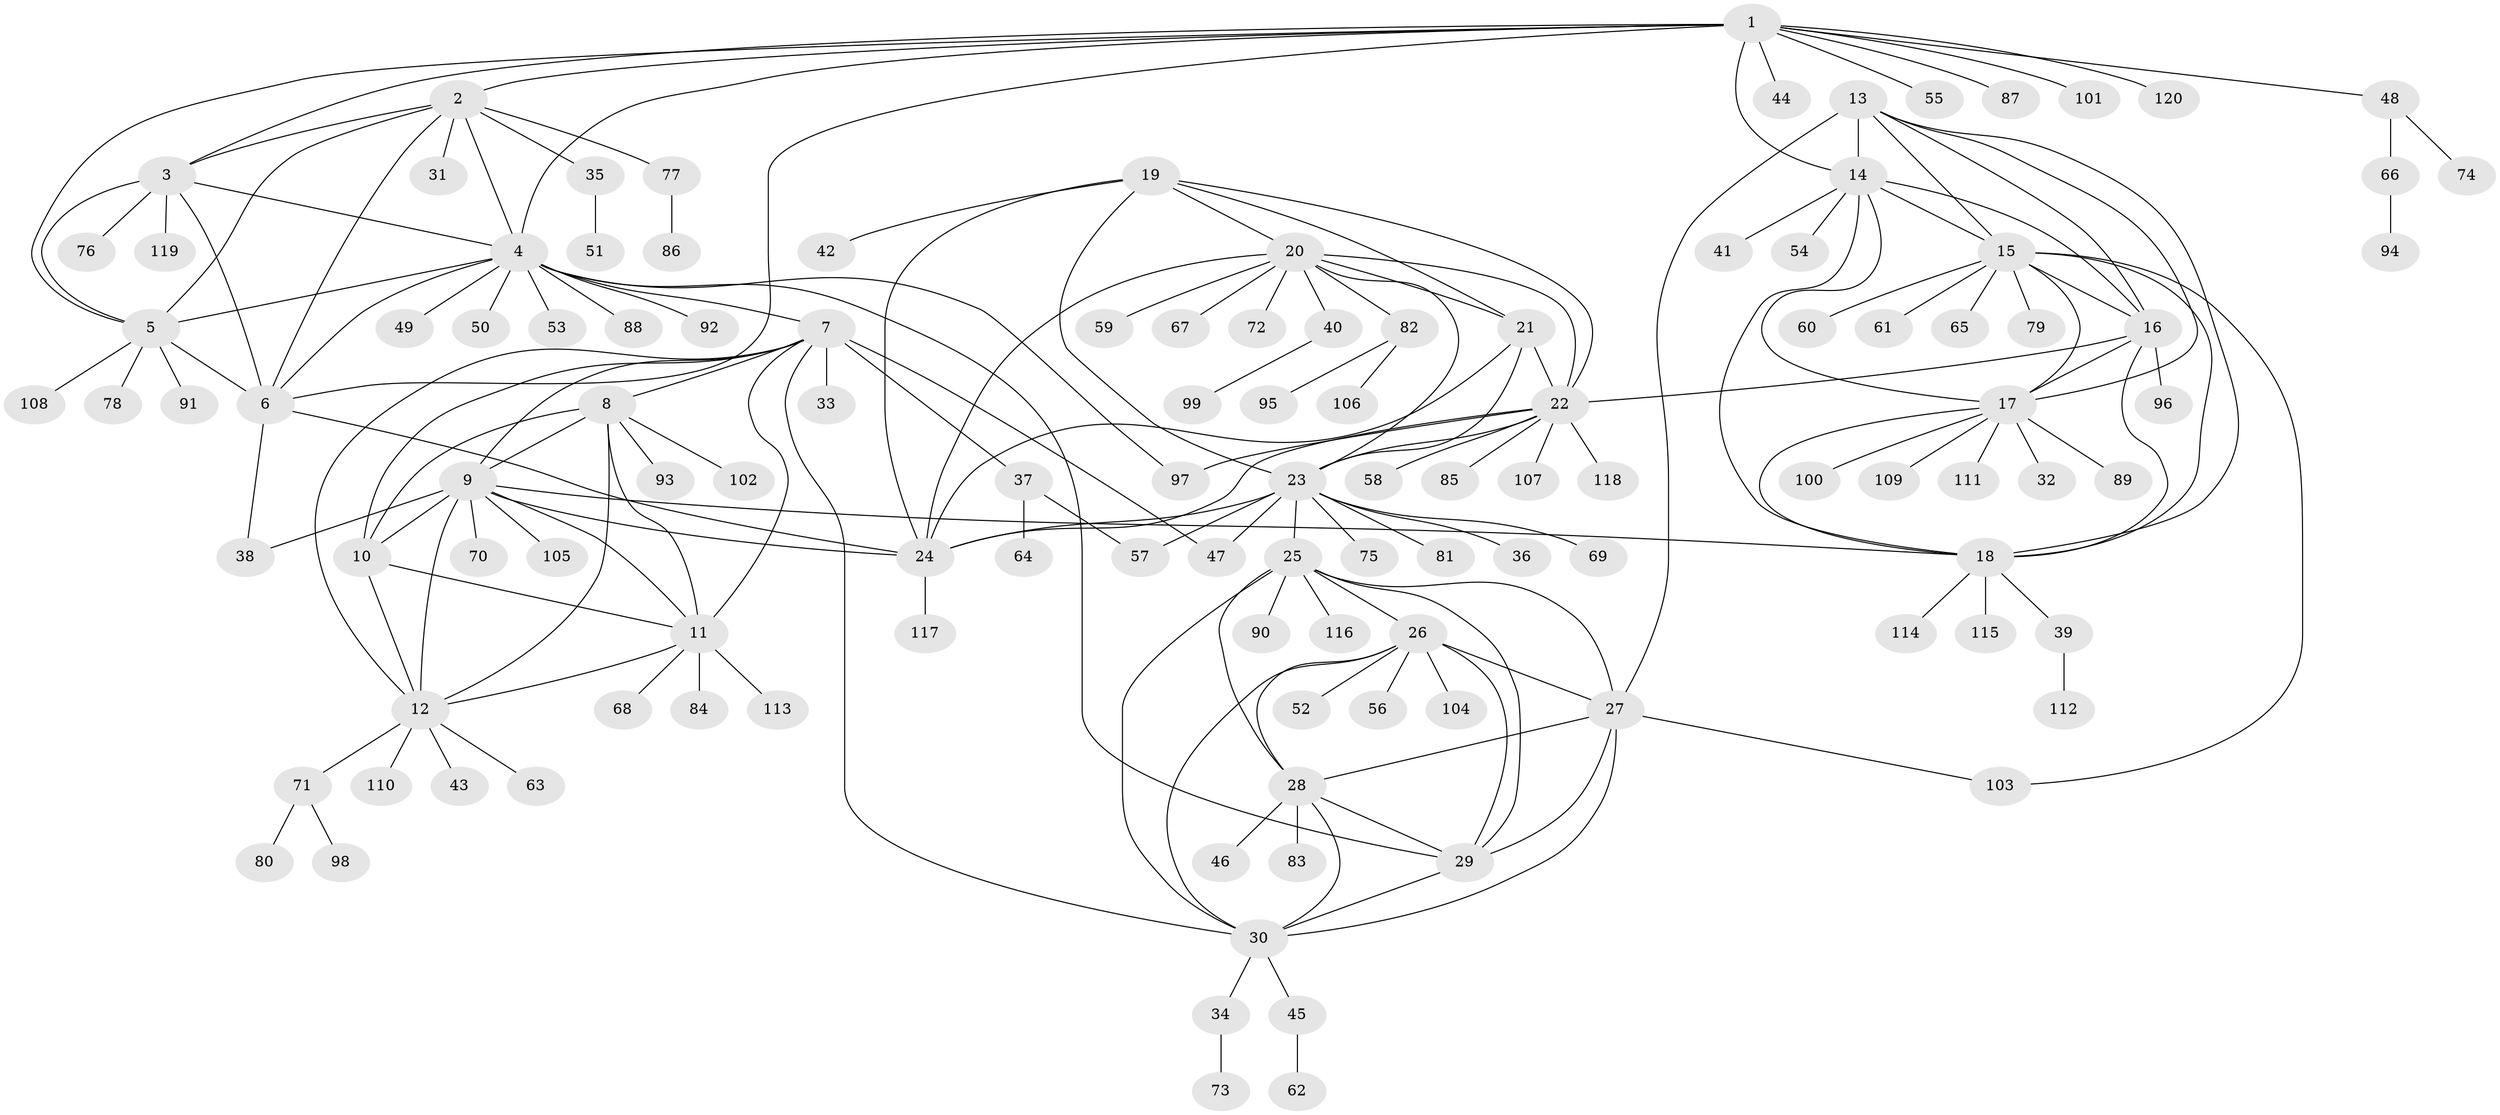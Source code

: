 // coarse degree distribution, {8: 0.047058823529411764, 13: 0.011764705882352941, 5: 0.047058823529411764, 14: 0.011764705882352941, 6: 0.047058823529411764, 1: 0.6235294117647059, 4: 0.023529411764705882, 2: 0.10588235294117647, 7: 0.047058823529411764, 10: 0.011764705882352941, 9: 0.023529411764705882}
// Generated by graph-tools (version 1.1) at 2025/37/03/04/25 23:37:43]
// undirected, 120 vertices, 180 edges
graph export_dot {
  node [color=gray90,style=filled];
  1;
  2;
  3;
  4;
  5;
  6;
  7;
  8;
  9;
  10;
  11;
  12;
  13;
  14;
  15;
  16;
  17;
  18;
  19;
  20;
  21;
  22;
  23;
  24;
  25;
  26;
  27;
  28;
  29;
  30;
  31;
  32;
  33;
  34;
  35;
  36;
  37;
  38;
  39;
  40;
  41;
  42;
  43;
  44;
  45;
  46;
  47;
  48;
  49;
  50;
  51;
  52;
  53;
  54;
  55;
  56;
  57;
  58;
  59;
  60;
  61;
  62;
  63;
  64;
  65;
  66;
  67;
  68;
  69;
  70;
  71;
  72;
  73;
  74;
  75;
  76;
  77;
  78;
  79;
  80;
  81;
  82;
  83;
  84;
  85;
  86;
  87;
  88;
  89;
  90;
  91;
  92;
  93;
  94;
  95;
  96;
  97;
  98;
  99;
  100;
  101;
  102;
  103;
  104;
  105;
  106;
  107;
  108;
  109;
  110;
  111;
  112;
  113;
  114;
  115;
  116;
  117;
  118;
  119;
  120;
  1 -- 2;
  1 -- 3;
  1 -- 4;
  1 -- 5;
  1 -- 6;
  1 -- 14;
  1 -- 44;
  1 -- 48;
  1 -- 55;
  1 -- 87;
  1 -- 101;
  1 -- 120;
  2 -- 3;
  2 -- 4;
  2 -- 5;
  2 -- 6;
  2 -- 31;
  2 -- 35;
  2 -- 77;
  3 -- 4;
  3 -- 5;
  3 -- 6;
  3 -- 76;
  3 -- 119;
  4 -- 5;
  4 -- 6;
  4 -- 7;
  4 -- 29;
  4 -- 49;
  4 -- 50;
  4 -- 53;
  4 -- 88;
  4 -- 92;
  4 -- 97;
  5 -- 6;
  5 -- 78;
  5 -- 91;
  5 -- 108;
  6 -- 24;
  6 -- 38;
  7 -- 8;
  7 -- 9;
  7 -- 10;
  7 -- 11;
  7 -- 12;
  7 -- 30;
  7 -- 33;
  7 -- 37;
  7 -- 47;
  8 -- 9;
  8 -- 10;
  8 -- 11;
  8 -- 12;
  8 -- 93;
  8 -- 102;
  9 -- 10;
  9 -- 11;
  9 -- 12;
  9 -- 18;
  9 -- 24;
  9 -- 38;
  9 -- 70;
  9 -- 105;
  10 -- 11;
  10 -- 12;
  11 -- 12;
  11 -- 68;
  11 -- 84;
  11 -- 113;
  12 -- 43;
  12 -- 63;
  12 -- 71;
  12 -- 110;
  13 -- 14;
  13 -- 15;
  13 -- 16;
  13 -- 17;
  13 -- 18;
  13 -- 27;
  14 -- 15;
  14 -- 16;
  14 -- 17;
  14 -- 18;
  14 -- 41;
  14 -- 54;
  15 -- 16;
  15 -- 17;
  15 -- 18;
  15 -- 60;
  15 -- 61;
  15 -- 65;
  15 -- 79;
  15 -- 103;
  16 -- 17;
  16 -- 18;
  16 -- 22;
  16 -- 96;
  17 -- 18;
  17 -- 32;
  17 -- 89;
  17 -- 100;
  17 -- 109;
  17 -- 111;
  18 -- 39;
  18 -- 114;
  18 -- 115;
  19 -- 20;
  19 -- 21;
  19 -- 22;
  19 -- 23;
  19 -- 24;
  19 -- 42;
  20 -- 21;
  20 -- 22;
  20 -- 23;
  20 -- 24;
  20 -- 40;
  20 -- 59;
  20 -- 67;
  20 -- 72;
  20 -- 82;
  21 -- 22;
  21 -- 23;
  21 -- 24;
  22 -- 23;
  22 -- 24;
  22 -- 58;
  22 -- 85;
  22 -- 97;
  22 -- 107;
  22 -- 118;
  23 -- 24;
  23 -- 25;
  23 -- 36;
  23 -- 47;
  23 -- 57;
  23 -- 69;
  23 -- 75;
  23 -- 81;
  24 -- 117;
  25 -- 26;
  25 -- 27;
  25 -- 28;
  25 -- 29;
  25 -- 30;
  25 -- 90;
  25 -- 116;
  26 -- 27;
  26 -- 28;
  26 -- 29;
  26 -- 30;
  26 -- 52;
  26 -- 56;
  26 -- 104;
  27 -- 28;
  27 -- 29;
  27 -- 30;
  27 -- 103;
  28 -- 29;
  28 -- 30;
  28 -- 46;
  28 -- 83;
  29 -- 30;
  30 -- 34;
  30 -- 45;
  34 -- 73;
  35 -- 51;
  37 -- 57;
  37 -- 64;
  39 -- 112;
  40 -- 99;
  45 -- 62;
  48 -- 66;
  48 -- 74;
  66 -- 94;
  71 -- 80;
  71 -- 98;
  77 -- 86;
  82 -- 95;
  82 -- 106;
}
